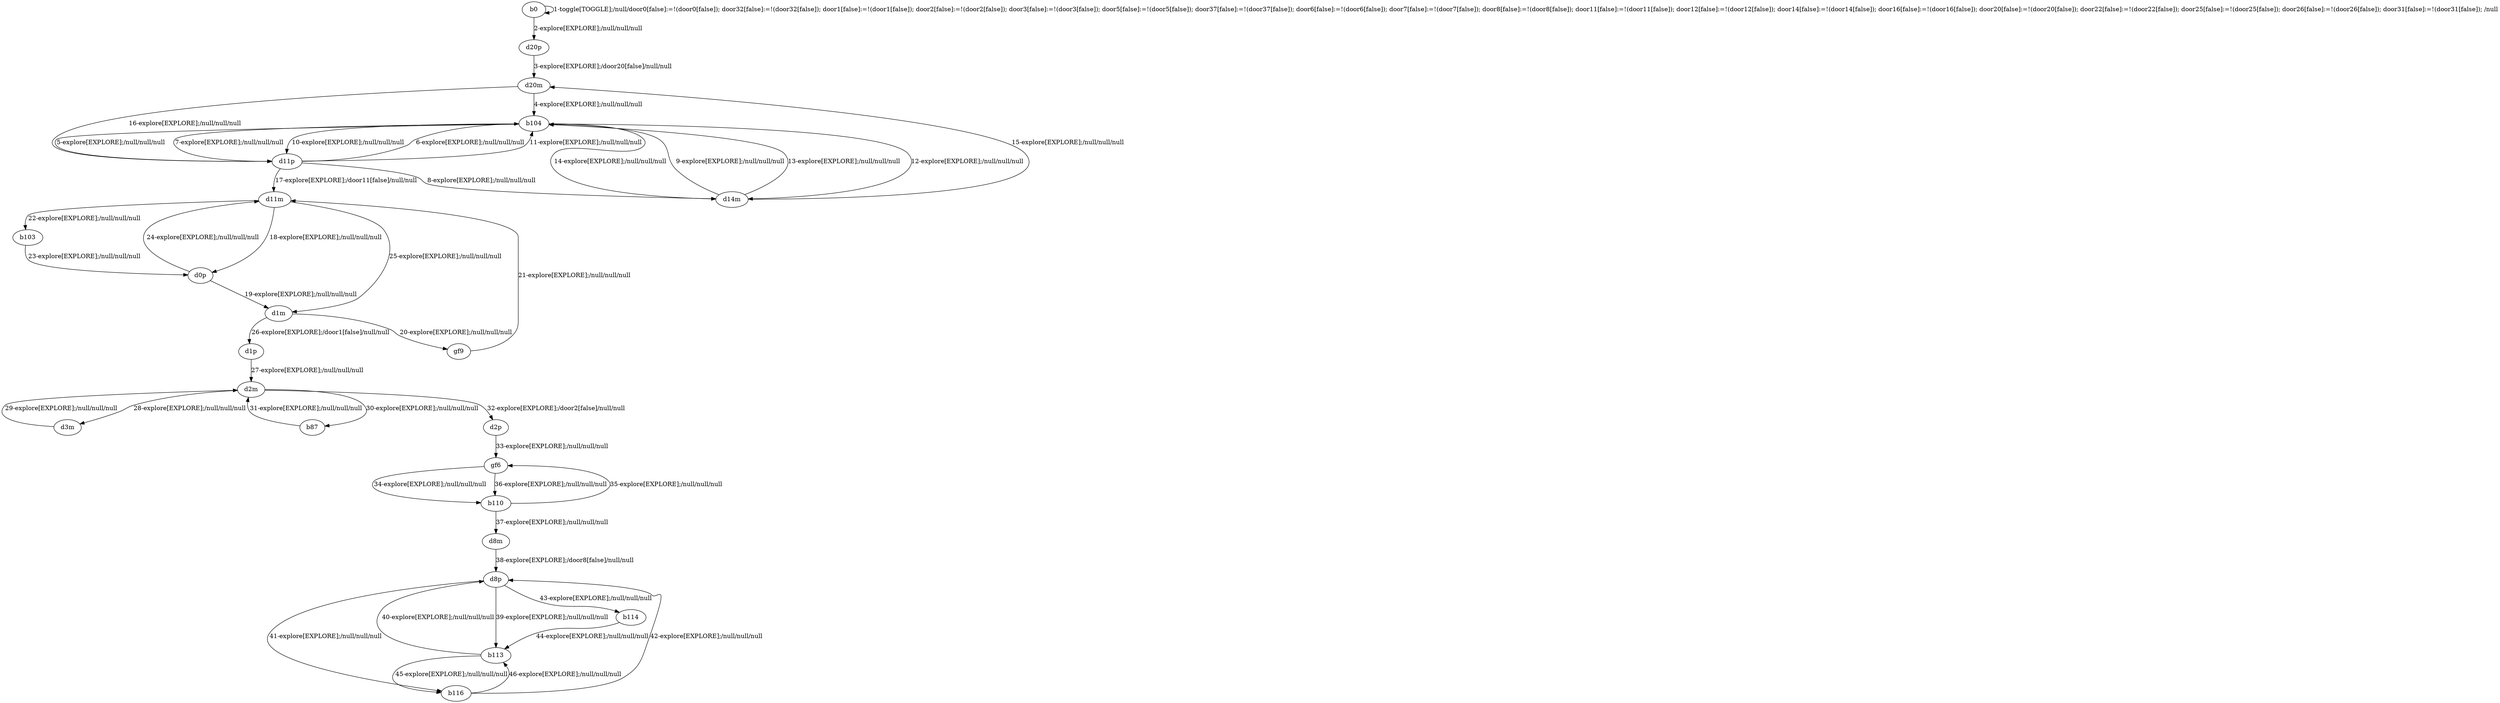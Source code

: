 # Total number of goals covered by this test: 1
# b116 --> b113

digraph g {
"b0" -> "b0" [label = "1-toggle[TOGGLE];/null/door0[false]:=!(door0[false]); door32[false]:=!(door32[false]); door1[false]:=!(door1[false]); door2[false]:=!(door2[false]); door3[false]:=!(door3[false]); door5[false]:=!(door5[false]); door37[false]:=!(door37[false]); door6[false]:=!(door6[false]); door7[false]:=!(door7[false]); door8[false]:=!(door8[false]); door11[false]:=!(door11[false]); door12[false]:=!(door12[false]); door14[false]:=!(door14[false]); door16[false]:=!(door16[false]); door20[false]:=!(door20[false]); door22[false]:=!(door22[false]); door25[false]:=!(door25[false]); door26[false]:=!(door26[false]); door31[false]:=!(door31[false]); /null"];
"b0" -> "d20p" [label = "2-explore[EXPLORE];/null/null/null"];
"d20p" -> "d20m" [label = "3-explore[EXPLORE];/door20[false]/null/null"];
"d20m" -> "b104" [label = "4-explore[EXPLORE];/null/null/null"];
"b104" -> "d11p" [label = "5-explore[EXPLORE];/null/null/null"];
"d11p" -> "b104" [label = "6-explore[EXPLORE];/null/null/null"];
"b104" -> "d11p" [label = "7-explore[EXPLORE];/null/null/null"];
"d11p" -> "d14m" [label = "8-explore[EXPLORE];/null/null/null"];
"d14m" -> "b104" [label = "9-explore[EXPLORE];/null/null/null"];
"b104" -> "d11p" [label = "10-explore[EXPLORE];/null/null/null"];
"d11p" -> "b104" [label = "11-explore[EXPLORE];/null/null/null"];
"b104" -> "d14m" [label = "12-explore[EXPLORE];/null/null/null"];
"d14m" -> "b104" [label = "13-explore[EXPLORE];/null/null/null"];
"b104" -> "d14m" [label = "14-explore[EXPLORE];/null/null/null"];
"d14m" -> "d20m" [label = "15-explore[EXPLORE];/null/null/null"];
"d20m" -> "d11p" [label = "16-explore[EXPLORE];/null/null/null"];
"d11p" -> "d11m" [label = "17-explore[EXPLORE];/door11[false]/null/null"];
"d11m" -> "d0p" [label = "18-explore[EXPLORE];/null/null/null"];
"d0p" -> "d1m" [label = "19-explore[EXPLORE];/null/null/null"];
"d1m" -> "gf9" [label = "20-explore[EXPLORE];/null/null/null"];
"gf9" -> "d11m" [label = "21-explore[EXPLORE];/null/null/null"];
"d11m" -> "b103" [label = "22-explore[EXPLORE];/null/null/null"];
"b103" -> "d0p" [label = "23-explore[EXPLORE];/null/null/null"];
"d0p" -> "d11m" [label = "24-explore[EXPLORE];/null/null/null"];
"d11m" -> "d1m" [label = "25-explore[EXPLORE];/null/null/null"];
"d1m" -> "d1p" [label = "26-explore[EXPLORE];/door1[false]/null/null"];
"d1p" -> "d2m" [label = "27-explore[EXPLORE];/null/null/null"];
"d2m" -> "d3m" [label = "28-explore[EXPLORE];/null/null/null"];
"d3m" -> "d2m" [label = "29-explore[EXPLORE];/null/null/null"];
"d2m" -> "b87" [label = "30-explore[EXPLORE];/null/null/null"];
"b87" -> "d2m" [label = "31-explore[EXPLORE];/null/null/null"];
"d2m" -> "d2p" [label = "32-explore[EXPLORE];/door2[false]/null/null"];
"d2p" -> "gf6" [label = "33-explore[EXPLORE];/null/null/null"];
"gf6" -> "b110" [label = "34-explore[EXPLORE];/null/null/null"];
"b110" -> "gf6" [label = "35-explore[EXPLORE];/null/null/null"];
"gf6" -> "b110" [label = "36-explore[EXPLORE];/null/null/null"];
"b110" -> "d8m" [label = "37-explore[EXPLORE];/null/null/null"];
"d8m" -> "d8p" [label = "38-explore[EXPLORE];/door8[false]/null/null"];
"d8p" -> "b113" [label = "39-explore[EXPLORE];/null/null/null"];
"b113" -> "d8p" [label = "40-explore[EXPLORE];/null/null/null"];
"d8p" -> "b116" [label = "41-explore[EXPLORE];/null/null/null"];
"b116" -> "d8p" [label = "42-explore[EXPLORE];/null/null/null"];
"d8p" -> "b114" [label = "43-explore[EXPLORE];/null/null/null"];
"b114" -> "b113" [label = "44-explore[EXPLORE];/null/null/null"];
"b113" -> "b116" [label = "45-explore[EXPLORE];/null/null/null"];
"b116" -> "b113" [label = "46-explore[EXPLORE];/null/null/null"];
}